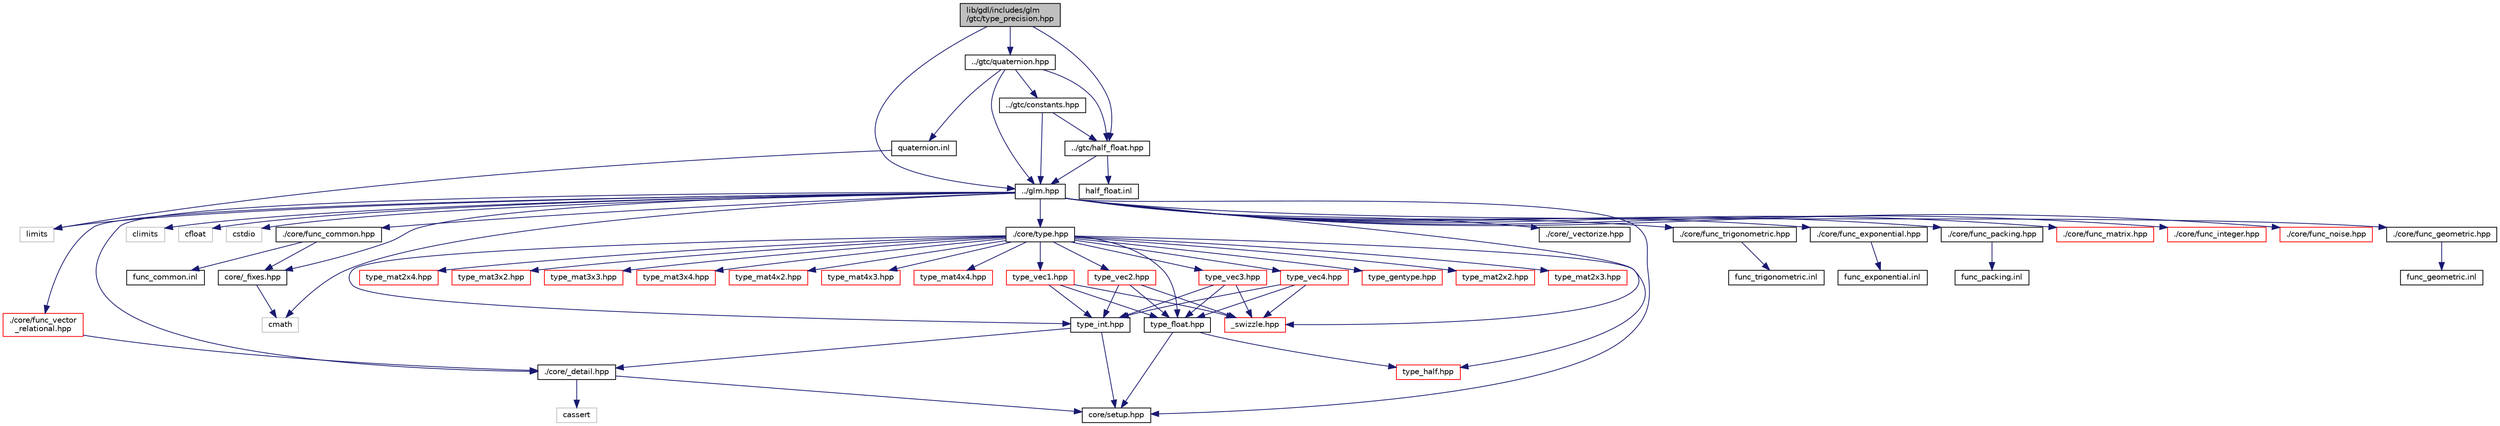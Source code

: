 digraph "lib/gdl/includes/glm/gtc/type_precision.hpp"
{
  edge [fontname="Helvetica",fontsize="10",labelfontname="Helvetica",labelfontsize="10"];
  node [fontname="Helvetica",fontsize="10",shape=record];
  Node1 [label="lib/gdl/includes/glm\l/gtc/type_precision.hpp",height=0.2,width=0.4,color="black", fillcolor="grey75", style="filled", fontcolor="black"];
  Node1 -> Node2 [color="midnightblue",fontsize="10",style="solid",fontname="Helvetica"];
  Node2 [label="../glm.hpp",height=0.2,width=0.4,color="black", fillcolor="white", style="filled",URL="$glm_8hpp.html"];
  Node2 -> Node3 [color="midnightblue",fontsize="10",style="solid",fontname="Helvetica"];
  Node3 [label="core/_fixes.hpp",height=0.2,width=0.4,color="black", fillcolor="white", style="filled",URL="$__fixes_8hpp.html"];
  Node3 -> Node4 [color="midnightblue",fontsize="10",style="solid",fontname="Helvetica"];
  Node4 [label="cmath",height=0.2,width=0.4,color="grey75", fillcolor="white", style="filled"];
  Node2 -> Node4 [color="midnightblue",fontsize="10",style="solid",fontname="Helvetica"];
  Node2 -> Node5 [color="midnightblue",fontsize="10",style="solid",fontname="Helvetica"];
  Node5 [label="climits",height=0.2,width=0.4,color="grey75", fillcolor="white", style="filled"];
  Node2 -> Node6 [color="midnightblue",fontsize="10",style="solid",fontname="Helvetica"];
  Node6 [label="cfloat",height=0.2,width=0.4,color="grey75", fillcolor="white", style="filled"];
  Node2 -> Node7 [color="midnightblue",fontsize="10",style="solid",fontname="Helvetica"];
  Node7 [label="limits",height=0.2,width=0.4,color="grey75", fillcolor="white", style="filled"];
  Node2 -> Node8 [color="midnightblue",fontsize="10",style="solid",fontname="Helvetica"];
  Node8 [label="cstdio",height=0.2,width=0.4,color="grey75", fillcolor="white", style="filled"];
  Node2 -> Node9 [color="midnightblue",fontsize="10",style="solid",fontname="Helvetica"];
  Node9 [label="core/setup.hpp",height=0.2,width=0.4,color="black", fillcolor="white", style="filled",URL="$setup_8hpp.html"];
  Node2 -> Node10 [color="midnightblue",fontsize="10",style="solid",fontname="Helvetica"];
  Node10 [label="./core/_detail.hpp",height=0.2,width=0.4,color="black", fillcolor="white", style="filled",URL="$__detail_8hpp.html"];
  Node10 -> Node9 [color="midnightblue",fontsize="10",style="solid",fontname="Helvetica"];
  Node10 -> Node11 [color="midnightblue",fontsize="10",style="solid",fontname="Helvetica"];
  Node11 [label="cassert",height=0.2,width=0.4,color="grey75", fillcolor="white", style="filled"];
  Node2 -> Node12 [color="midnightblue",fontsize="10",style="solid",fontname="Helvetica"];
  Node12 [label="./core/_vectorize.hpp",height=0.2,width=0.4,color="black", fillcolor="white", style="filled",URL="$__vectorize_8hpp.html"];
  Node2 -> Node13 [color="midnightblue",fontsize="10",style="solid",fontname="Helvetica"];
  Node13 [label="./core/type.hpp",height=0.2,width=0.4,color="black", fillcolor="white", style="filled",URL="$type_8hpp.html"];
  Node13 -> Node14 [color="midnightblue",fontsize="10",style="solid",fontname="Helvetica"];
  Node14 [label="type_half.hpp",height=0.2,width=0.4,color="red", fillcolor="white", style="filled",URL="$type__half_8hpp.html"];
  Node13 -> Node15 [color="midnightblue",fontsize="10",style="solid",fontname="Helvetica"];
  Node15 [label="type_float.hpp",height=0.2,width=0.4,color="black", fillcolor="white", style="filled",URL="$type__float_8hpp.html"];
  Node15 -> Node14 [color="midnightblue",fontsize="10",style="solid",fontname="Helvetica"];
  Node15 -> Node9 [color="midnightblue",fontsize="10",style="solid",fontname="Helvetica"];
  Node13 -> Node16 [color="midnightblue",fontsize="10",style="solid",fontname="Helvetica"];
  Node16 [label="type_int.hpp",height=0.2,width=0.4,color="black", fillcolor="white", style="filled",URL="$type__int_8hpp.html"];
  Node16 -> Node9 [color="midnightblue",fontsize="10",style="solid",fontname="Helvetica"];
  Node16 -> Node10 [color="midnightblue",fontsize="10",style="solid",fontname="Helvetica"];
  Node13 -> Node17 [color="midnightblue",fontsize="10",style="solid",fontname="Helvetica"];
  Node17 [label="type_gentype.hpp",height=0.2,width=0.4,color="red", fillcolor="white", style="filled",URL="$type__gentype_8hpp.html"];
  Node13 -> Node18 [color="midnightblue",fontsize="10",style="solid",fontname="Helvetica"];
  Node18 [label="type_vec1.hpp",height=0.2,width=0.4,color="red", fillcolor="white", style="filled",URL="$type__vec1_8hpp.html"];
  Node18 -> Node15 [color="midnightblue",fontsize="10",style="solid",fontname="Helvetica"];
  Node18 -> Node16 [color="midnightblue",fontsize="10",style="solid",fontname="Helvetica"];
  Node18 -> Node19 [color="midnightblue",fontsize="10",style="solid",fontname="Helvetica"];
  Node19 [label="_swizzle.hpp",height=0.2,width=0.4,color="red", fillcolor="white", style="filled",URL="$__swizzle_8hpp.html"];
  Node13 -> Node20 [color="midnightblue",fontsize="10",style="solid",fontname="Helvetica"];
  Node20 [label="type_vec2.hpp",height=0.2,width=0.4,color="red", fillcolor="white", style="filled",URL="$type__vec2_8hpp.html"];
  Node20 -> Node15 [color="midnightblue",fontsize="10",style="solid",fontname="Helvetica"];
  Node20 -> Node16 [color="midnightblue",fontsize="10",style="solid",fontname="Helvetica"];
  Node20 -> Node19 [color="midnightblue",fontsize="10",style="solid",fontname="Helvetica"];
  Node13 -> Node21 [color="midnightblue",fontsize="10",style="solid",fontname="Helvetica"];
  Node21 [label="type_vec3.hpp",height=0.2,width=0.4,color="red", fillcolor="white", style="filled",URL="$type__vec3_8hpp.html"];
  Node21 -> Node15 [color="midnightblue",fontsize="10",style="solid",fontname="Helvetica"];
  Node21 -> Node16 [color="midnightblue",fontsize="10",style="solid",fontname="Helvetica"];
  Node21 -> Node19 [color="midnightblue",fontsize="10",style="solid",fontname="Helvetica"];
  Node13 -> Node22 [color="midnightblue",fontsize="10",style="solid",fontname="Helvetica"];
  Node22 [label="type_vec4.hpp",height=0.2,width=0.4,color="red", fillcolor="white", style="filled",URL="$type__vec4_8hpp.html"];
  Node22 -> Node15 [color="midnightblue",fontsize="10",style="solid",fontname="Helvetica"];
  Node22 -> Node16 [color="midnightblue",fontsize="10",style="solid",fontname="Helvetica"];
  Node22 -> Node19 [color="midnightblue",fontsize="10",style="solid",fontname="Helvetica"];
  Node13 -> Node23 [color="midnightblue",fontsize="10",style="solid",fontname="Helvetica"];
  Node23 [label="type_mat2x2.hpp",height=0.2,width=0.4,color="red", fillcolor="white", style="filled",URL="$type__mat2x2_8hpp.html"];
  Node13 -> Node24 [color="midnightblue",fontsize="10",style="solid",fontname="Helvetica"];
  Node24 [label="type_mat2x3.hpp",height=0.2,width=0.4,color="red", fillcolor="white", style="filled",URL="$type__mat2x3_8hpp.html"];
  Node13 -> Node25 [color="midnightblue",fontsize="10",style="solid",fontname="Helvetica"];
  Node25 [label="type_mat2x4.hpp",height=0.2,width=0.4,color="red", fillcolor="white", style="filled",URL="$type__mat2x4_8hpp.html"];
  Node13 -> Node26 [color="midnightblue",fontsize="10",style="solid",fontname="Helvetica"];
  Node26 [label="type_mat3x2.hpp",height=0.2,width=0.4,color="red", fillcolor="white", style="filled",URL="$type__mat3x2_8hpp.html"];
  Node13 -> Node27 [color="midnightblue",fontsize="10",style="solid",fontname="Helvetica"];
  Node27 [label="type_mat3x3.hpp",height=0.2,width=0.4,color="red", fillcolor="white", style="filled",URL="$type__mat3x3_8hpp.html"];
  Node13 -> Node28 [color="midnightblue",fontsize="10",style="solid",fontname="Helvetica"];
  Node28 [label="type_mat3x4.hpp",height=0.2,width=0.4,color="red", fillcolor="white", style="filled",URL="$type__mat3x4_8hpp.html"];
  Node13 -> Node29 [color="midnightblue",fontsize="10",style="solid",fontname="Helvetica"];
  Node29 [label="type_mat4x2.hpp",height=0.2,width=0.4,color="red", fillcolor="white", style="filled",URL="$type__mat4x2_8hpp.html"];
  Node13 -> Node30 [color="midnightblue",fontsize="10",style="solid",fontname="Helvetica"];
  Node30 [label="type_mat4x3.hpp",height=0.2,width=0.4,color="red", fillcolor="white", style="filled",URL="$type__mat4x3_8hpp.html"];
  Node13 -> Node31 [color="midnightblue",fontsize="10",style="solid",fontname="Helvetica"];
  Node31 [label="type_mat4x4.hpp",height=0.2,width=0.4,color="red", fillcolor="white", style="filled",URL="$type__mat4x4_8hpp.html"];
  Node2 -> Node32 [color="midnightblue",fontsize="10",style="solid",fontname="Helvetica"];
  Node32 [label="./core/func_trigonometric.hpp",height=0.2,width=0.4,color="black", fillcolor="white", style="filled",URL="$func__trigonometric_8hpp.html"];
  Node32 -> Node33 [color="midnightblue",fontsize="10",style="solid",fontname="Helvetica"];
  Node33 [label="func_trigonometric.inl",height=0.2,width=0.4,color="black", fillcolor="white", style="filled",URL="$func__trigonometric_8inl.html"];
  Node2 -> Node34 [color="midnightblue",fontsize="10",style="solid",fontname="Helvetica"];
  Node34 [label="./core/func_exponential.hpp",height=0.2,width=0.4,color="black", fillcolor="white", style="filled",URL="$func__exponential_8hpp.html"];
  Node34 -> Node35 [color="midnightblue",fontsize="10",style="solid",fontname="Helvetica"];
  Node35 [label="func_exponential.inl",height=0.2,width=0.4,color="black", fillcolor="white", style="filled",URL="$func__exponential_8inl.html"];
  Node2 -> Node36 [color="midnightblue",fontsize="10",style="solid",fontname="Helvetica"];
  Node36 [label="./core/func_common.hpp",height=0.2,width=0.4,color="black", fillcolor="white", style="filled",URL="$func__common_8hpp.html"];
  Node36 -> Node3 [color="midnightblue",fontsize="10",style="solid",fontname="Helvetica"];
  Node36 -> Node37 [color="midnightblue",fontsize="10",style="solid",fontname="Helvetica"];
  Node37 [label="func_common.inl",height=0.2,width=0.4,color="black", fillcolor="white", style="filled",URL="$func__common_8inl.html"];
  Node2 -> Node38 [color="midnightblue",fontsize="10",style="solid",fontname="Helvetica"];
  Node38 [label="./core/func_packing.hpp",height=0.2,width=0.4,color="black", fillcolor="white", style="filled",URL="$func__packing_8hpp.html"];
  Node38 -> Node39 [color="midnightblue",fontsize="10",style="solid",fontname="Helvetica"];
  Node39 [label="func_packing.inl",height=0.2,width=0.4,color="black", fillcolor="white", style="filled",URL="$func__packing_8inl.html"];
  Node2 -> Node40 [color="midnightblue",fontsize="10",style="solid",fontname="Helvetica"];
  Node40 [label="./core/func_geometric.hpp",height=0.2,width=0.4,color="black", fillcolor="white", style="filled",URL="$func__geometric_8hpp.html"];
  Node40 -> Node41 [color="midnightblue",fontsize="10",style="solid",fontname="Helvetica"];
  Node41 [label="func_geometric.inl",height=0.2,width=0.4,color="black", fillcolor="white", style="filled",URL="$func__geometric_8inl.html"];
  Node2 -> Node42 [color="midnightblue",fontsize="10",style="solid",fontname="Helvetica"];
  Node42 [label="./core/func_matrix.hpp",height=0.2,width=0.4,color="red", fillcolor="white", style="filled",URL="$func__matrix_8hpp.html"];
  Node2 -> Node43 [color="midnightblue",fontsize="10",style="solid",fontname="Helvetica"];
  Node43 [label="./core/func_vector\l_relational.hpp",height=0.2,width=0.4,color="red", fillcolor="white", style="filled",URL="$func__vector__relational_8hpp.html"];
  Node43 -> Node10 [color="midnightblue",fontsize="10",style="solid",fontname="Helvetica"];
  Node2 -> Node44 [color="midnightblue",fontsize="10",style="solid",fontname="Helvetica"];
  Node44 [label="./core/func_integer.hpp",height=0.2,width=0.4,color="red", fillcolor="white", style="filled",URL="$func__integer_8hpp.html"];
  Node2 -> Node45 [color="midnightblue",fontsize="10",style="solid",fontname="Helvetica"];
  Node45 [label="./core/func_noise.hpp",height=0.2,width=0.4,color="red", fillcolor="white", style="filled",URL="$func__noise_8hpp.html"];
  Node2 -> Node19 [color="midnightblue",fontsize="10",style="solid",fontname="Helvetica"];
  Node1 -> Node46 [color="midnightblue",fontsize="10",style="solid",fontname="Helvetica"];
  Node46 [label="../gtc/half_float.hpp",height=0.2,width=0.4,color="black", fillcolor="white", style="filled",URL="$half__float_8hpp.html"];
  Node46 -> Node2 [color="midnightblue",fontsize="10",style="solid",fontname="Helvetica"];
  Node46 -> Node47 [color="midnightblue",fontsize="10",style="solid",fontname="Helvetica"];
  Node47 [label="half_float.inl",height=0.2,width=0.4,color="black", fillcolor="white", style="filled",URL="$half__float_8inl.html"];
  Node1 -> Node48 [color="midnightblue",fontsize="10",style="solid",fontname="Helvetica"];
  Node48 [label="../gtc/quaternion.hpp",height=0.2,width=0.4,color="black", fillcolor="white", style="filled",URL="$gtc_2quaternion_8hpp.html"];
  Node48 -> Node2 [color="midnightblue",fontsize="10",style="solid",fontname="Helvetica"];
  Node48 -> Node46 [color="midnightblue",fontsize="10",style="solid",fontname="Helvetica"];
  Node48 -> Node49 [color="midnightblue",fontsize="10",style="solid",fontname="Helvetica"];
  Node49 [label="../gtc/constants.hpp",height=0.2,width=0.4,color="black", fillcolor="white", style="filled",URL="$gtc_2constants_8hpp.html"];
  Node49 -> Node2 [color="midnightblue",fontsize="10",style="solid",fontname="Helvetica"];
  Node49 -> Node46 [color="midnightblue",fontsize="10",style="solid",fontname="Helvetica"];
  Node48 -> Node50 [color="midnightblue",fontsize="10",style="solid",fontname="Helvetica"];
  Node50 [label="quaternion.inl",height=0.2,width=0.4,color="black", fillcolor="white", style="filled",URL="$gtc_2quaternion_8inl.html"];
  Node50 -> Node7 [color="midnightblue",fontsize="10",style="solid",fontname="Helvetica"];
}
